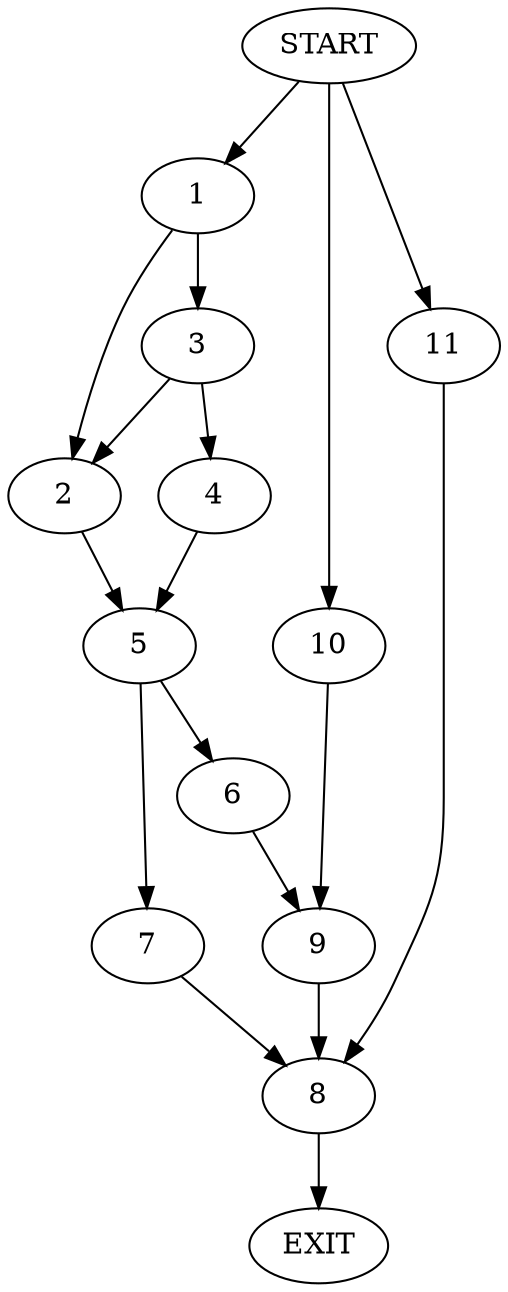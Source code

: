digraph {
0 [label="START"]
12 [label="EXIT"]
0 -> 1
1 -> 2
1 -> 3
3 -> 2
3 -> 4
2 -> 5
4 -> 5
5 -> 6
5 -> 7
7 -> 8
6 -> 9
8 -> 12
9 -> 8
0 -> 10
10 -> 9
0 -> 11
11 -> 8
}
